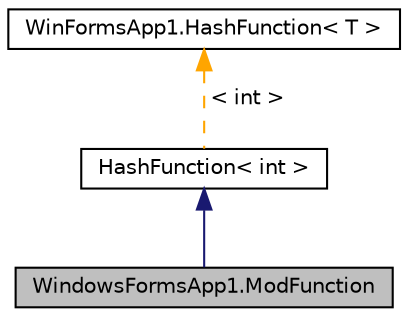 digraph "WindowsFormsApp1.ModFunction"
{
 // LATEX_PDF_SIZE
  edge [fontname="Helvetica",fontsize="10",labelfontname="Helvetica",labelfontsize="10"];
  node [fontname="Helvetica",fontsize="10",shape=record];
  Node1 [label="WindowsFormsApp1.ModFunction",height=0.2,width=0.4,color="black", fillcolor="grey75", style="filled", fontcolor="black",tooltip=" "];
  Node2 -> Node1 [dir="back",color="midnightblue",fontsize="10",style="solid"];
  Node2 [label="HashFunction\< int \>",height=0.2,width=0.4,color="black", fillcolor="white", style="filled",URL="$class_win_forms_app1_1_1_hash_function.html",tooltip=" "];
  Node3 -> Node2 [dir="back",color="orange",fontsize="10",style="dashed",label=" \< int \>" ];
  Node3 [label="WinFormsApp1.HashFunction\< T \>",height=0.2,width=0.4,color="black", fillcolor="white", style="filled",URL="$class_win_forms_app1_1_1_hash_function.html",tooltip=" "];
}
